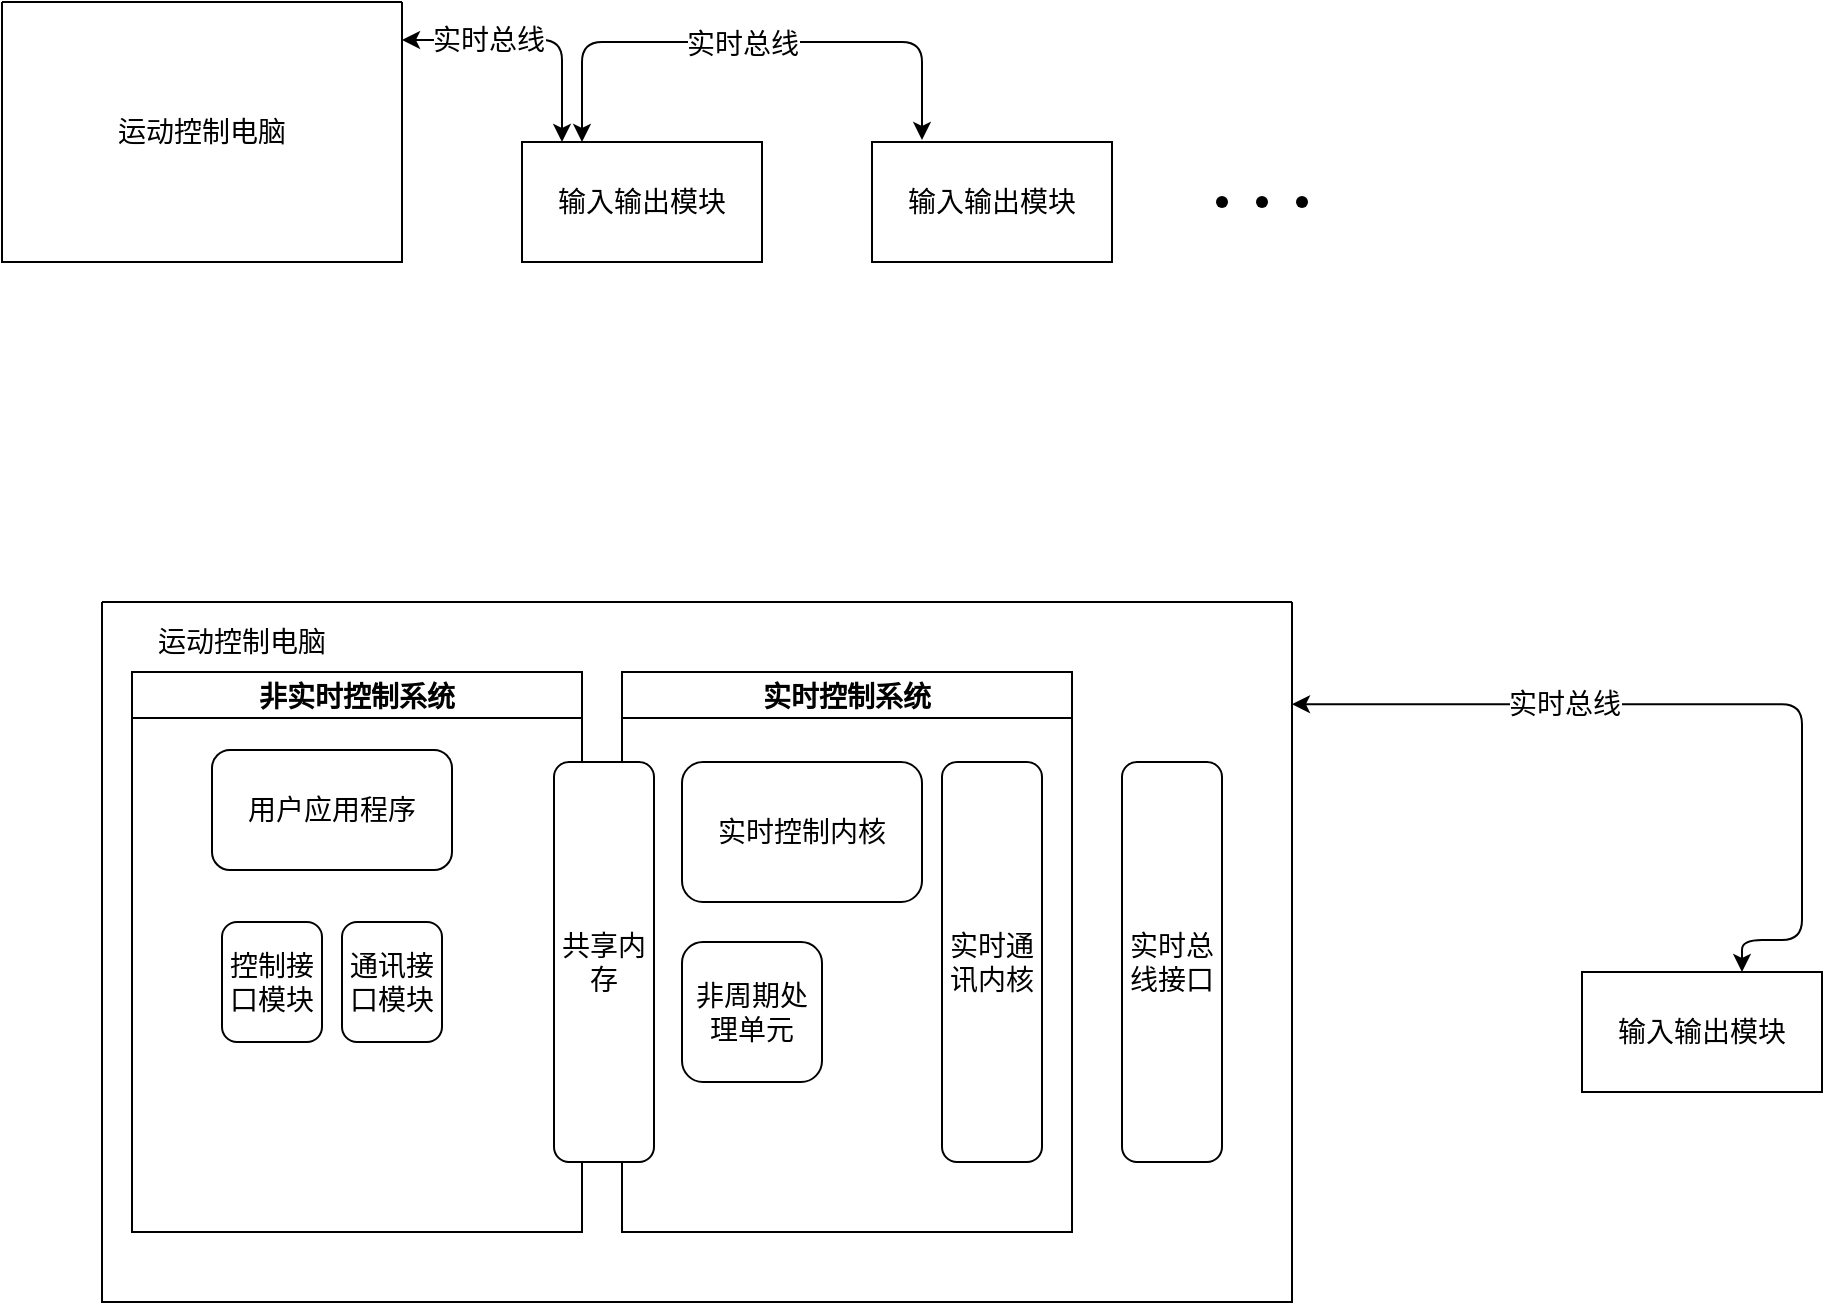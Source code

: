 <mxfile version="14.9.4" type="github">
  <diagram id="R-m6Tb4T8tBQgtUXP2a2" name="Page-1">
    <mxGraphModel dx="415" dy="363" grid="1" gridSize="10" guides="1" tooltips="1" connect="1" arrows="1" fold="1" page="1" pageScale="1" pageWidth="1169" pageHeight="827" math="0" shadow="0">
      <root>
        <mxCell id="0" />
        <mxCell id="1" parent="0" visible="0" />
        <mxCell id="tKbJSPr6s4l4xf4vFSdI-1" value="1" parent="0" />
        <mxCell id="tKbJSPr6s4l4xf4vFSdI-3" value="" style="swimlane;startSize=0;" vertex="1" parent="tKbJSPr6s4l4xf4vFSdI-1">
          <mxGeometry x="40" y="40" width="200" height="130" as="geometry">
            <mxRectangle width="50" height="40" as="alternateBounds" />
          </mxGeometry>
        </mxCell>
        <mxCell id="tKbJSPr6s4l4xf4vFSdI-7" value="运动控制电脑" style="text;html=1;strokeColor=none;fillColor=none;align=center;verticalAlign=middle;whiteSpace=wrap;rounded=0;fontSize=14;" vertex="1" parent="tKbJSPr6s4l4xf4vFSdI-3">
          <mxGeometry x="50" y="55" width="100" height="20" as="geometry" />
        </mxCell>
        <mxCell id="tKbJSPr6s4l4xf4vFSdI-9" value="输入输出模块" style="rounded=0;whiteSpace=wrap;html=1;fontSize=14;" vertex="1" parent="tKbJSPr6s4l4xf4vFSdI-1">
          <mxGeometry x="300" y="110" width="120" height="60" as="geometry" />
        </mxCell>
        <mxCell id="tKbJSPr6s4l4xf4vFSdI-10" value="输入输出模块" style="rounded=0;whiteSpace=wrap;html=1;fontSize=14;" vertex="1" parent="tKbJSPr6s4l4xf4vFSdI-1">
          <mxGeometry x="475" y="110" width="120" height="60" as="geometry" />
        </mxCell>
        <mxCell id="tKbJSPr6s4l4xf4vFSdI-18" value="" style="edgeStyle=segmentEdgeStyle;endArrow=classic;html=1;fontSize=14;exitX=1;exitY=0.146;exitDx=0;exitDy=0;exitPerimeter=0;startArrow=classic;startFill=1;" edge="1" parent="tKbJSPr6s4l4xf4vFSdI-1" source="tKbJSPr6s4l4xf4vFSdI-3" target="tKbJSPr6s4l4xf4vFSdI-9">
          <mxGeometry width="50" height="50" relative="1" as="geometry">
            <mxPoint x="380" y="330" as="sourcePoint" />
            <mxPoint x="320" y="105" as="targetPoint" />
            <Array as="points">
              <mxPoint x="320" y="59" />
            </Array>
          </mxGeometry>
        </mxCell>
        <mxCell id="tKbJSPr6s4l4xf4vFSdI-25" value="实时总线" style="edgeLabel;html=1;align=center;verticalAlign=middle;resizable=0;points=[];fontSize=14;" vertex="1" connectable="0" parent="tKbJSPr6s4l4xf4vFSdI-18">
          <mxGeometry x="-0.35" relative="1" as="geometry">
            <mxPoint as="offset" />
          </mxGeometry>
        </mxCell>
        <mxCell id="tKbJSPr6s4l4xf4vFSdI-19" value="" style="edgeStyle=segmentEdgeStyle;endArrow=classic;html=1;fontSize=14;exitX=0.25;exitY=0;exitDx=0;exitDy=0;startArrow=classic;startFill=1;" edge="1" parent="tKbJSPr6s4l4xf4vFSdI-1" source="tKbJSPr6s4l4xf4vFSdI-9">
          <mxGeometry width="50" height="50" relative="1" as="geometry">
            <mxPoint x="360" y="68.98" as="sourcePoint" />
            <mxPoint x="500" y="109" as="targetPoint" />
            <Array as="points">
              <mxPoint x="330" y="60" />
              <mxPoint x="500" y="60" />
            </Array>
          </mxGeometry>
        </mxCell>
        <mxCell id="tKbJSPr6s4l4xf4vFSdI-24" value="实时总线" style="edgeLabel;html=1;align=center;verticalAlign=middle;resizable=0;points=[];fontSize=14;" vertex="1" connectable="0" parent="tKbJSPr6s4l4xf4vFSdI-19">
          <mxGeometry x="0.049" y="-1" relative="1" as="geometry">
            <mxPoint x="-11" as="offset" />
          </mxGeometry>
        </mxCell>
        <mxCell id="tKbJSPr6s4l4xf4vFSdI-21" value="" style="shape=waypoint;sketch=0;fillStyle=solid;size=6;pointerEvents=1;points=[];fillColor=none;resizable=0;rotatable=0;perimeter=centerPerimeter;snapToPoint=1;fontSize=14;" vertex="1" parent="tKbJSPr6s4l4xf4vFSdI-1">
          <mxGeometry x="630" y="120" width="40" height="40" as="geometry" />
        </mxCell>
        <mxCell id="tKbJSPr6s4l4xf4vFSdI-22" value="" style="shape=waypoint;sketch=0;fillStyle=solid;size=6;pointerEvents=1;points=[];fillColor=none;resizable=0;rotatable=0;perimeter=centerPerimeter;snapToPoint=1;fontSize=14;" vertex="1" parent="tKbJSPr6s4l4xf4vFSdI-1">
          <mxGeometry x="650" y="120" width="40" height="40" as="geometry" />
        </mxCell>
        <mxCell id="tKbJSPr6s4l4xf4vFSdI-23" value="" style="shape=waypoint;sketch=0;fillStyle=solid;size=6;pointerEvents=1;points=[];fillColor=none;resizable=0;rotatable=0;perimeter=centerPerimeter;snapToPoint=1;fontSize=14;" vertex="1" parent="tKbJSPr6s4l4xf4vFSdI-1">
          <mxGeometry x="670" y="120" width="40" height="40" as="geometry" />
        </mxCell>
        <mxCell id="tKbJSPr6s4l4xf4vFSdI-26" value="2" parent="0" />
        <mxCell id="tKbJSPr6s4l4xf4vFSdI-27" value="" style="swimlane;startSize=0;" vertex="1" parent="tKbJSPr6s4l4xf4vFSdI-26">
          <mxGeometry x="90" y="340" width="595" height="350" as="geometry">
            <mxRectangle width="50" height="40" as="alternateBounds" />
          </mxGeometry>
        </mxCell>
        <mxCell id="tKbJSPr6s4l4xf4vFSdI-28" value="运动控制电脑" style="text;html=1;strokeColor=none;fillColor=none;align=center;verticalAlign=middle;whiteSpace=wrap;rounded=0;fontSize=14;" vertex="1" parent="tKbJSPr6s4l4xf4vFSdI-27">
          <mxGeometry x="20" y="10" width="100" height="20" as="geometry" />
        </mxCell>
        <mxCell id="tKbJSPr6s4l4xf4vFSdI-32" value="非实时控制系统" style="swimlane;fontSize=14;" vertex="1" parent="tKbJSPr6s4l4xf4vFSdI-27">
          <mxGeometry x="15" y="35" width="225" height="280" as="geometry">
            <mxRectangle x="15" y="35" width="130" height="23" as="alternateBounds" />
          </mxGeometry>
        </mxCell>
        <mxCell id="tKbJSPr6s4l4xf4vFSdI-37" value="用户应用程序" style="rounded=1;whiteSpace=wrap;html=1;fontSize=14;" vertex="1" parent="tKbJSPr6s4l4xf4vFSdI-32">
          <mxGeometry x="40" y="39" width="120" height="60" as="geometry" />
        </mxCell>
        <mxCell id="tKbJSPr6s4l4xf4vFSdI-42" value="通讯接口模块" style="rounded=1;whiteSpace=wrap;html=1;fontSize=14;" vertex="1" parent="tKbJSPr6s4l4xf4vFSdI-32">
          <mxGeometry x="105" y="125" width="50" height="60" as="geometry" />
        </mxCell>
        <mxCell id="tKbJSPr6s4l4xf4vFSdI-45" value="实时总线接口" style="rounded=1;whiteSpace=wrap;html=1;fontSize=14;" vertex="1" parent="tKbJSPr6s4l4xf4vFSdI-27">
          <mxGeometry x="510" y="80" width="50" height="200" as="geometry" />
        </mxCell>
        <mxCell id="tKbJSPr6s4l4xf4vFSdI-34" value="实时控制系统" style="swimlane;fontSize=14;" vertex="1" parent="tKbJSPr6s4l4xf4vFSdI-27">
          <mxGeometry x="260" y="35" width="225" height="280" as="geometry">
            <mxRectangle x="260" y="35" width="120" height="23" as="alternateBounds" />
          </mxGeometry>
        </mxCell>
        <mxCell id="tKbJSPr6s4l4xf4vFSdI-44" value="实时控制内核" style="rounded=1;whiteSpace=wrap;html=1;fontSize=14;" vertex="1" parent="tKbJSPr6s4l4xf4vFSdI-34">
          <mxGeometry x="30" y="45" width="120" height="70" as="geometry" />
        </mxCell>
        <mxCell id="tKbJSPr6s4l4xf4vFSdI-46" value="实时通讯内核" style="rounded=1;whiteSpace=wrap;html=1;fontSize=14;" vertex="1" parent="tKbJSPr6s4l4xf4vFSdI-34">
          <mxGeometry x="160" y="45" width="50" height="200" as="geometry" />
        </mxCell>
        <mxCell id="tKbJSPr6s4l4xf4vFSdI-58" value="非周期处理单元" style="rounded=1;whiteSpace=wrap;html=1;fontSize=14;" vertex="1" parent="tKbJSPr6s4l4xf4vFSdI-34">
          <mxGeometry x="30" y="135" width="70" height="70" as="geometry" />
        </mxCell>
        <mxCell id="tKbJSPr6s4l4xf4vFSdI-29" value="输入输出模块" style="rounded=0;whiteSpace=wrap;html=1;fontSize=14;" vertex="1" parent="tKbJSPr6s4l4xf4vFSdI-26">
          <mxGeometry x="830" y="525" width="120" height="60" as="geometry" />
        </mxCell>
        <mxCell id="tKbJSPr6s4l4xf4vFSdI-30" value="" style="edgeStyle=segmentEdgeStyle;endArrow=classic;html=1;fontSize=14;exitX=1;exitY=0.146;exitDx=0;exitDy=0;exitPerimeter=0;startArrow=classic;startFill=1;" edge="1" parent="tKbJSPr6s4l4xf4vFSdI-26" source="tKbJSPr6s4l4xf4vFSdI-27" target="tKbJSPr6s4l4xf4vFSdI-29">
          <mxGeometry width="50" height="50" relative="1" as="geometry">
            <mxPoint x="520" y="780" as="sourcePoint" />
            <mxPoint x="460" y="555" as="targetPoint" />
            <Array as="points">
              <mxPoint x="940" y="391" />
              <mxPoint x="940" y="509" />
              <mxPoint x="910" y="509" />
            </Array>
          </mxGeometry>
        </mxCell>
        <mxCell id="tKbJSPr6s4l4xf4vFSdI-31" value="实时总线" style="edgeLabel;html=1;align=center;verticalAlign=middle;resizable=0;points=[];fontSize=14;" vertex="1" connectable="0" parent="tKbJSPr6s4l4xf4vFSdI-30">
          <mxGeometry x="-0.35" relative="1" as="geometry">
            <mxPoint as="offset" />
          </mxGeometry>
        </mxCell>
        <mxCell id="tKbJSPr6s4l4xf4vFSdI-36" value="共享内存" style="rounded=1;whiteSpace=wrap;html=1;fontSize=14;" vertex="1" parent="tKbJSPr6s4l4xf4vFSdI-26">
          <mxGeometry x="316" y="420" width="50" height="200" as="geometry" />
        </mxCell>
        <mxCell id="tKbJSPr6s4l4xf4vFSdI-41" value="控制接口模块" style="rounded=1;whiteSpace=wrap;html=1;fontSize=14;" vertex="1" parent="tKbJSPr6s4l4xf4vFSdI-26">
          <mxGeometry x="150" y="500" width="50" height="60" as="geometry" />
        </mxCell>
      </root>
    </mxGraphModel>
  </diagram>
</mxfile>
